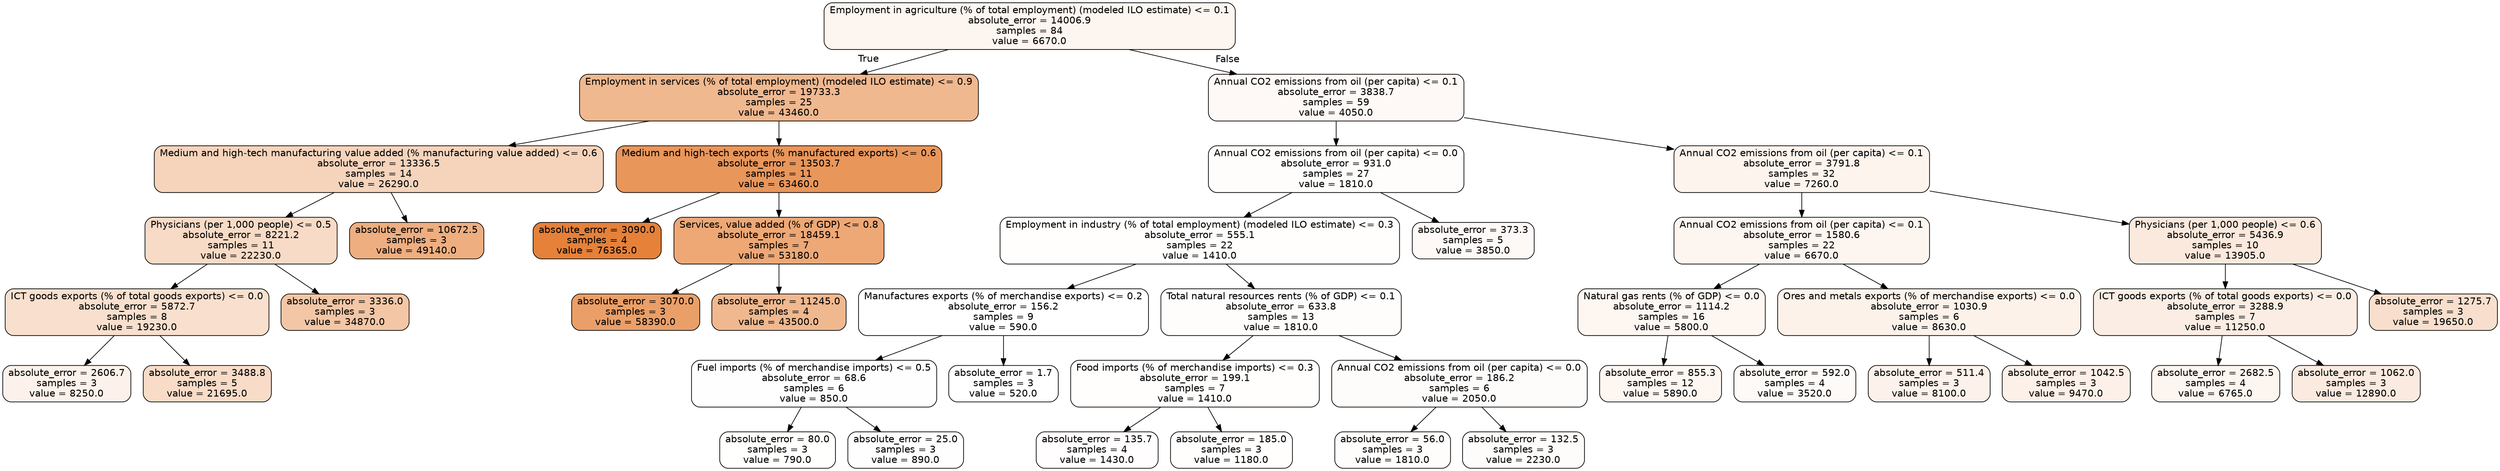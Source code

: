 digraph Tree {
node [shape=box, style="filled, rounded", color="black", fontname="helvetica"] ;
edge [fontname="helvetica"] ;
0 [label="Employment in agriculture (% of total employment) (modeled ILO estimate) <= 0.1\nabsolute_error = 14006.9\nsamples = 84\nvalue = 6670.0", fillcolor="#fdf5ef"] ;
1 [label="Employment in services (% of total employment) (modeled ILO estimate) <= 0.9\nabsolute_error = 19733.3\nsamples = 25\nvalue = 43460.0", fillcolor="#f0b88f"] ;
0 -> 1 [labeldistance=2.5, labelangle=45, headlabel="True"] ;
2 [label="Medium and high-tech manufacturing value added (% manufacturing value added) <= 0.6\nabsolute_error = 13336.5\nsamples = 14\nvalue = 26290.0", fillcolor="#f6d4bc"] ;
1 -> 2 ;
3 [label="Physicians (per 1,000 people) <= 0.5\nabsolute_error = 8221.2\nsamples = 11\nvalue = 22230.0", fillcolor="#f8dbc6"] ;
2 -> 3 ;
4 [label="ICT goods exports (% of total goods exports) <= 0.0\nabsolute_error = 5872.7\nsamples = 8\nvalue = 19230.0", fillcolor="#f9e0ce"] ;
3 -> 4 ;
5 [label="absolute_error = 2606.7\nsamples = 3\nvalue = 8250.0", fillcolor="#fcf2eb"] ;
4 -> 5 ;
6 [label="absolute_error = 3488.8\nsamples = 5\nvalue = 21695.0", fillcolor="#f8dcc8"] ;
4 -> 6 ;
7 [label="absolute_error = 3336.0\nsamples = 3\nvalue = 34870.0", fillcolor="#f3c6a5"] ;
3 -> 7 ;
8 [label="absolute_error = 10672.5\nsamples = 3\nvalue = 49140.0", fillcolor="#eeae80"] ;
2 -> 8 ;
9 [label="Medium and high-tech exports (% manufactured exports) <= 0.6\nabsolute_error = 13503.7\nsamples = 11\nvalue = 63460.0", fillcolor="#e9965b"] ;
1 -> 9 ;
10 [label="absolute_error = 3090.0\nsamples = 4\nvalue = 76365.0", fillcolor="#e58139"] ;
9 -> 10 ;
11 [label="Services, value added (% of GDP) <= 0.8\nabsolute_error = 18459.1\nsamples = 7\nvalue = 53180.0", fillcolor="#eda876"] ;
9 -> 11 ;
12 [label="absolute_error = 3070.0\nsamples = 3\nvalue = 58390.0", fillcolor="#eb9f68"] ;
11 -> 12 ;
13 [label="absolute_error = 11245.0\nsamples = 4\nvalue = 43500.0", fillcolor="#f0b88f"] ;
11 -> 13 ;
14 [label="Annual CO2 emissions from oil (per capita) <= 0.1\nabsolute_error = 3838.7\nsamples = 59\nvalue = 4050.0", fillcolor="#fef9f6"] ;
0 -> 14 [labeldistance=2.5, labelangle=-45, headlabel="False"] ;
15 [label="Annual CO2 emissions from oil (per capita) <= 0.0\nabsolute_error = 931.0\nsamples = 27\nvalue = 1810.0", fillcolor="#fffdfc"] ;
14 -> 15 ;
16 [label="Employment in industry (% of total employment) (modeled ILO estimate) <= 0.3\nabsolute_error = 555.1\nsamples = 22\nvalue = 1410.0", fillcolor="#fffefd"] ;
15 -> 16 ;
17 [label="Manufactures exports (% of merchandise exports) <= 0.2\nabsolute_error = 156.2\nsamples = 9\nvalue = 590.0", fillcolor="#ffffff"] ;
16 -> 17 ;
18 [label="Fuel imports (% of merchandise imports) <= 0.5\nabsolute_error = 68.6\nsamples = 6\nvalue = 850.0", fillcolor="#fffefe"] ;
17 -> 18 ;
19 [label="absolute_error = 80.0\nsamples = 3\nvalue = 790.0", fillcolor="#fffffe"] ;
18 -> 19 ;
20 [label="absolute_error = 25.0\nsamples = 3\nvalue = 890.0", fillcolor="#fffefe"] ;
18 -> 20 ;
21 [label="absolute_error = 1.7\nsamples = 3\nvalue = 520.0", fillcolor="#ffffff"] ;
17 -> 21 ;
22 [label="Total natural resources rents (% of GDP) <= 0.1\nabsolute_error = 633.8\nsamples = 13\nvalue = 1810.0", fillcolor="#fffdfc"] ;
16 -> 22 ;
23 [label="Food imports (% of merchandise imports) <= 0.3\nabsolute_error = 199.1\nsamples = 7\nvalue = 1410.0", fillcolor="#fffefd"] ;
22 -> 23 ;
24 [label="absolute_error = 135.7\nsamples = 4\nvalue = 1430.0", fillcolor="#fffdfd"] ;
23 -> 24 ;
25 [label="absolute_error = 185.0\nsamples = 3\nvalue = 1180.0", fillcolor="#fffefd"] ;
23 -> 25 ;
26 [label="Annual CO2 emissions from oil (per capita) <= 0.0\nabsolute_error = 186.2\nsamples = 6\nvalue = 2050.0", fillcolor="#fefcfb"] ;
22 -> 26 ;
27 [label="absolute_error = 56.0\nsamples = 3\nvalue = 1810.0", fillcolor="#fffdfc"] ;
26 -> 27 ;
28 [label="absolute_error = 132.5\nsamples = 3\nvalue = 2230.0", fillcolor="#fefcfb"] ;
26 -> 28 ;
29 [label="absolute_error = 373.3\nsamples = 5\nvalue = 3850.0", fillcolor="#fef9f6"] ;
15 -> 29 ;
30 [label="Annual CO2 emissions from oil (per capita) <= 0.1\nabsolute_error = 3791.8\nsamples = 32\nvalue = 7260.0", fillcolor="#fdf4ed"] ;
14 -> 30 ;
31 [label="Annual CO2 emissions from oil (per capita) <= 0.1\nabsolute_error = 1580.6\nsamples = 22\nvalue = 6670.0", fillcolor="#fdf5ef"] ;
30 -> 31 ;
32 [label="Natural gas rents (% of GDP) <= 0.0\nabsolute_error = 1114.2\nsamples = 16\nvalue = 5800.0", fillcolor="#fdf6f1"] ;
31 -> 32 ;
33 [label="absolute_error = 855.3\nsamples = 12\nvalue = 5890.0", fillcolor="#fdf6f1"] ;
32 -> 33 ;
34 [label="absolute_error = 592.0\nsamples = 4\nvalue = 3520.0", fillcolor="#fefaf7"] ;
32 -> 34 ;
35 [label="Ores and metals exports (% of merchandise exports) <= 0.0\nabsolute_error = 1030.9\nsamples = 6\nvalue = 8630.0", fillcolor="#fcf2ea"] ;
31 -> 35 ;
36 [label="absolute_error = 511.4\nsamples = 3\nvalue = 8100.0", fillcolor="#fcf2eb"] ;
35 -> 36 ;
37 [label="absolute_error = 1042.5\nsamples = 3\nvalue = 9470.0", fillcolor="#fcf0e8"] ;
35 -> 37 ;
38 [label="Physicians (per 1,000 people) <= 0.6\nabsolute_error = 5436.9\nsamples = 10\nvalue = 13905.0", fillcolor="#fae9dc"] ;
30 -> 38 ;
39 [label="ICT goods exports (% of total goods exports) <= 0.0\nabsolute_error = 3288.9\nsamples = 7\nvalue = 11250.0", fillcolor="#fbede3"] ;
38 -> 39 ;
40 [label="absolute_error = 2682.5\nsamples = 4\nvalue = 6765.0", fillcolor="#fdf5ef"] ;
39 -> 40 ;
41 [label="absolute_error = 1062.0\nsamples = 3\nvalue = 12890.0", fillcolor="#fbeadf"] ;
39 -> 41 ;
42 [label="absolute_error = 1275.7\nsamples = 3\nvalue = 19650.0", fillcolor="#f8dfcd"] ;
38 -> 42 ;
}